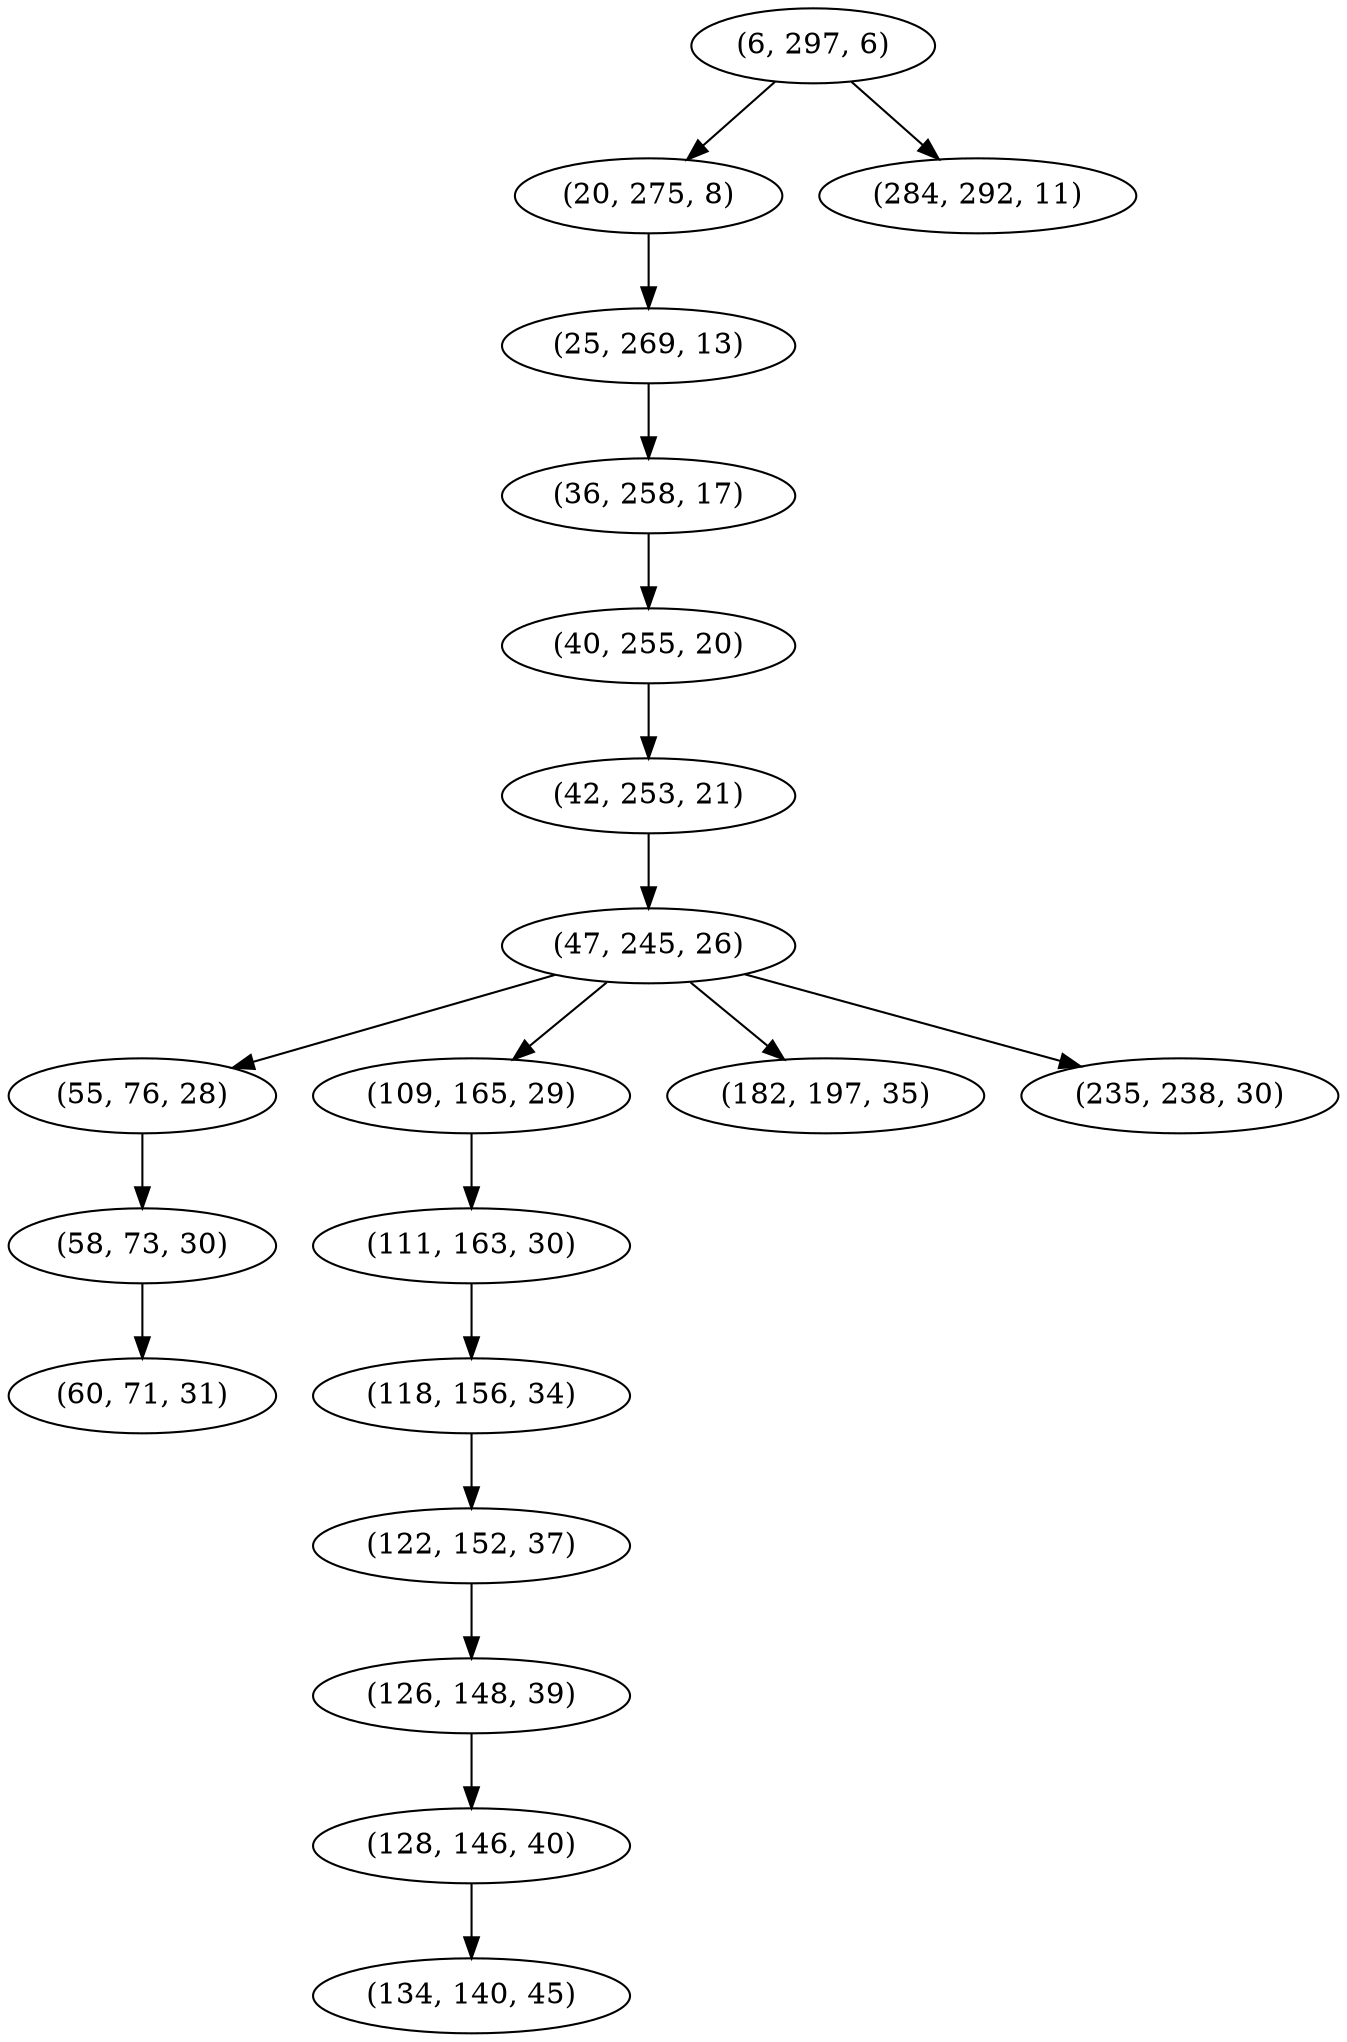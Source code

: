 digraph tree {
    "(6, 297, 6)";
    "(20, 275, 8)";
    "(25, 269, 13)";
    "(36, 258, 17)";
    "(40, 255, 20)";
    "(42, 253, 21)";
    "(47, 245, 26)";
    "(55, 76, 28)";
    "(58, 73, 30)";
    "(60, 71, 31)";
    "(109, 165, 29)";
    "(111, 163, 30)";
    "(118, 156, 34)";
    "(122, 152, 37)";
    "(126, 148, 39)";
    "(128, 146, 40)";
    "(134, 140, 45)";
    "(182, 197, 35)";
    "(235, 238, 30)";
    "(284, 292, 11)";
    "(6, 297, 6)" -> "(20, 275, 8)";
    "(6, 297, 6)" -> "(284, 292, 11)";
    "(20, 275, 8)" -> "(25, 269, 13)";
    "(25, 269, 13)" -> "(36, 258, 17)";
    "(36, 258, 17)" -> "(40, 255, 20)";
    "(40, 255, 20)" -> "(42, 253, 21)";
    "(42, 253, 21)" -> "(47, 245, 26)";
    "(47, 245, 26)" -> "(55, 76, 28)";
    "(47, 245, 26)" -> "(109, 165, 29)";
    "(47, 245, 26)" -> "(182, 197, 35)";
    "(47, 245, 26)" -> "(235, 238, 30)";
    "(55, 76, 28)" -> "(58, 73, 30)";
    "(58, 73, 30)" -> "(60, 71, 31)";
    "(109, 165, 29)" -> "(111, 163, 30)";
    "(111, 163, 30)" -> "(118, 156, 34)";
    "(118, 156, 34)" -> "(122, 152, 37)";
    "(122, 152, 37)" -> "(126, 148, 39)";
    "(126, 148, 39)" -> "(128, 146, 40)";
    "(128, 146, 40)" -> "(134, 140, 45)";
}
